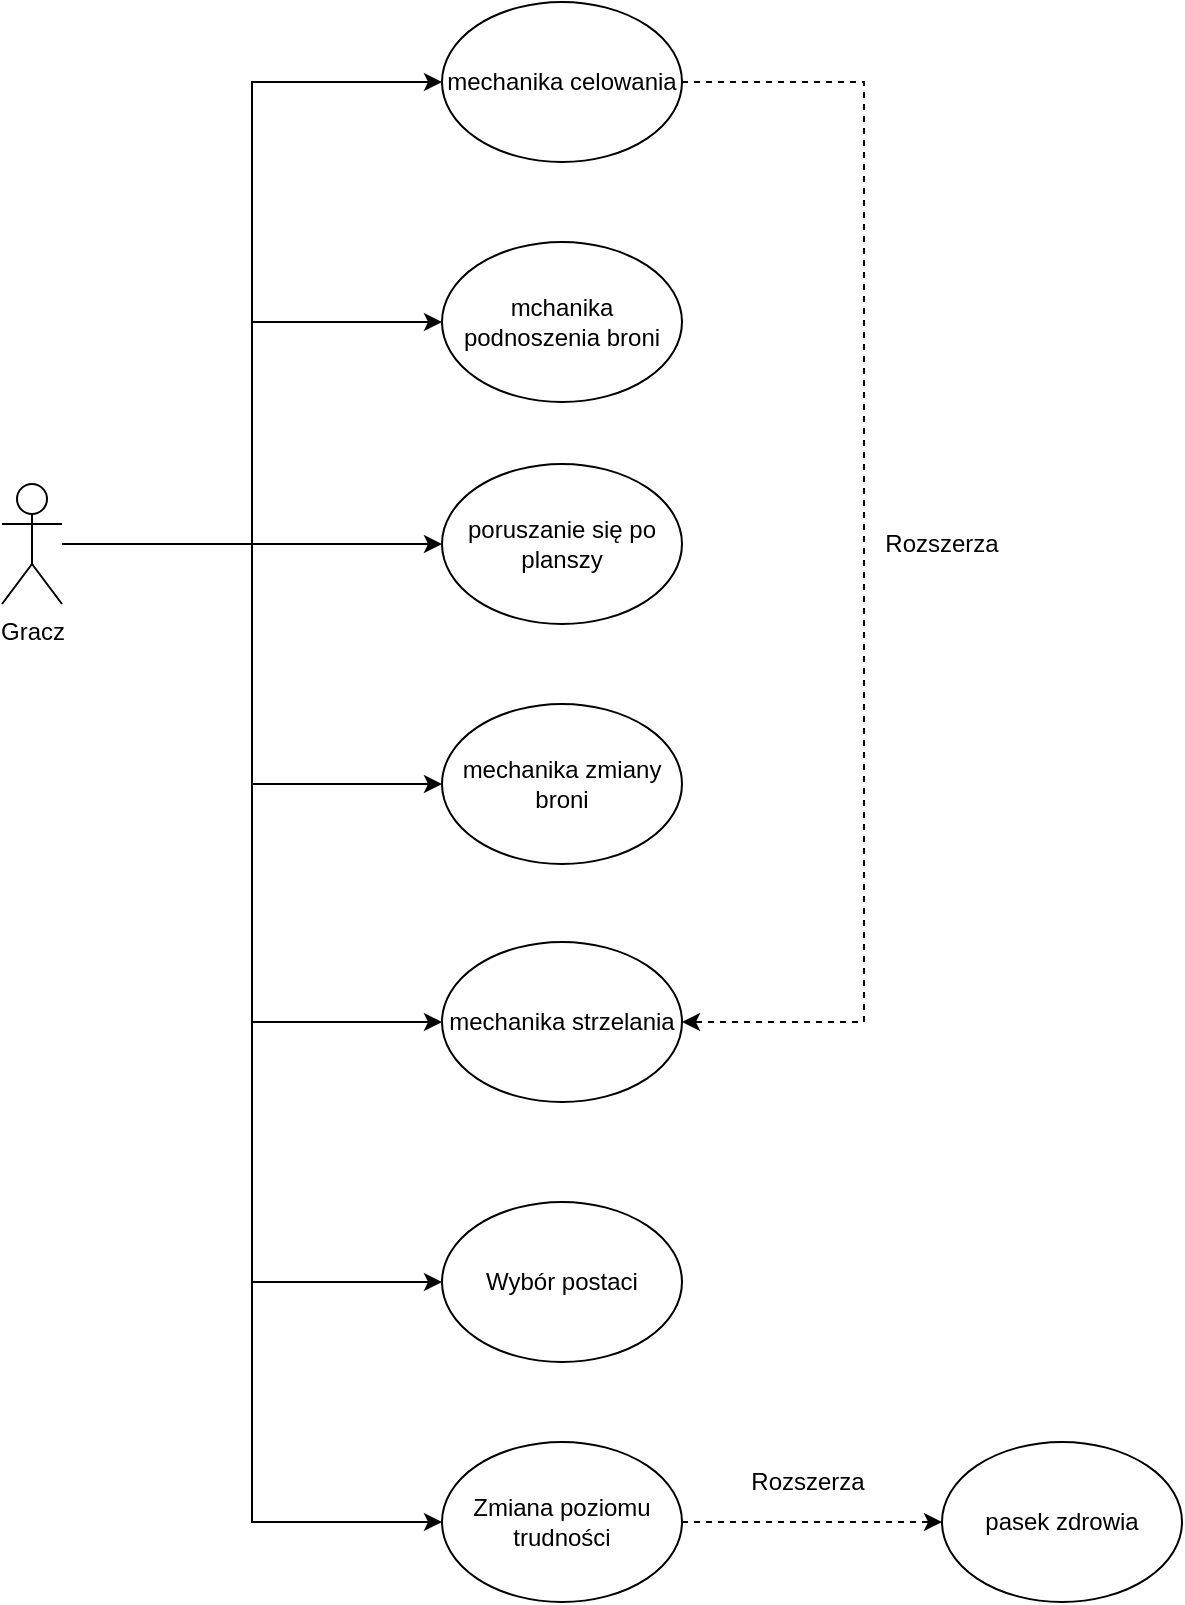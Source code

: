 <mxfile version="12.4.2" type="github" pages="1">
  <diagram name="Page-1" id="e7e014a7-5840-1c2e-5031-d8a46d1fe8dd">
    <mxGraphModel dx="1673" dy="934" grid="1" gridSize="10" guides="1" tooltips="1" connect="1" arrows="1" fold="1" page="1" pageScale="1" pageWidth="1169" pageHeight="826" background="#ffffff" math="0" shadow="0">
      <root>
        <mxCell id="0"/>
        <mxCell id="1" parent="0"/>
        <mxCell id="Lym0A1ep3J3aAwB5jnxL-77" style="edgeStyle=orthogonalEdgeStyle;rounded=0;orthogonalLoop=1;jettySize=auto;html=1;entryX=0;entryY=0.5;entryDx=0;entryDy=0;" edge="1" parent="1" source="Lym0A1ep3J3aAwB5jnxL-41" target="Lym0A1ep3J3aAwB5jnxL-66">
          <mxGeometry relative="1" as="geometry"/>
        </mxCell>
        <mxCell id="Lym0A1ep3J3aAwB5jnxL-78" style="edgeStyle=orthogonalEdgeStyle;rounded=0;orthogonalLoop=1;jettySize=auto;html=1;entryX=0;entryY=0.5;entryDx=0;entryDy=0;" edge="1" parent="1" source="Lym0A1ep3J3aAwB5jnxL-41" target="Lym0A1ep3J3aAwB5jnxL-67">
          <mxGeometry relative="1" as="geometry"/>
        </mxCell>
        <mxCell id="Lym0A1ep3J3aAwB5jnxL-79" style="edgeStyle=orthogonalEdgeStyle;rounded=0;orthogonalLoop=1;jettySize=auto;html=1;entryX=0;entryY=0.5;entryDx=0;entryDy=0;" edge="1" parent="1" source="Lym0A1ep3J3aAwB5jnxL-41" target="Lym0A1ep3J3aAwB5jnxL-49">
          <mxGeometry relative="1" as="geometry"/>
        </mxCell>
        <mxCell id="Lym0A1ep3J3aAwB5jnxL-80" style="edgeStyle=orthogonalEdgeStyle;rounded=0;orthogonalLoop=1;jettySize=auto;html=1;entryX=0;entryY=0.5;entryDx=0;entryDy=0;" edge="1" parent="1" source="Lym0A1ep3J3aAwB5jnxL-41" target="Lym0A1ep3J3aAwB5jnxL-68">
          <mxGeometry relative="1" as="geometry"/>
        </mxCell>
        <mxCell id="Lym0A1ep3J3aAwB5jnxL-81" style="edgeStyle=orthogonalEdgeStyle;rounded=0;orthogonalLoop=1;jettySize=auto;html=1;entryX=0;entryY=0.5;entryDx=0;entryDy=0;" edge="1" parent="1" source="Lym0A1ep3J3aAwB5jnxL-41" target="Lym0A1ep3J3aAwB5jnxL-69">
          <mxGeometry relative="1" as="geometry"/>
        </mxCell>
        <mxCell id="Lym0A1ep3J3aAwB5jnxL-82" style="edgeStyle=orthogonalEdgeStyle;rounded=0;orthogonalLoop=1;jettySize=auto;html=1;entryX=0;entryY=0.5;entryDx=0;entryDy=0;" edge="1" parent="1" source="Lym0A1ep3J3aAwB5jnxL-41" target="Lym0A1ep3J3aAwB5jnxL-60">
          <mxGeometry relative="1" as="geometry"/>
        </mxCell>
        <mxCell id="Lym0A1ep3J3aAwB5jnxL-83" style="edgeStyle=orthogonalEdgeStyle;rounded=0;orthogonalLoop=1;jettySize=auto;html=1;entryX=0;entryY=0.5;entryDx=0;entryDy=0;" edge="1" parent="1" source="Lym0A1ep3J3aAwB5jnxL-41" target="Lym0A1ep3J3aAwB5jnxL-61">
          <mxGeometry relative="1" as="geometry"/>
        </mxCell>
        <mxCell id="Lym0A1ep3J3aAwB5jnxL-41" value="Gracz" style="shape=umlActor;verticalLabelPosition=bottom;labelBackgroundColor=#ffffff;verticalAlign=top;html=1;outlineConnect=0;" vertex="1" parent="1">
          <mxGeometry x="180" y="361" width="30" height="60" as="geometry"/>
        </mxCell>
        <mxCell id="Lym0A1ep3J3aAwB5jnxL-49" value="poruszanie się po planszy" style="ellipse;whiteSpace=wrap;html=1;" vertex="1" parent="1">
          <mxGeometry x="400" y="351" width="120" height="80" as="geometry"/>
        </mxCell>
        <mxCell id="Lym0A1ep3J3aAwB5jnxL-60" value="Wybór postaci" style="ellipse;whiteSpace=wrap;html=1;" vertex="1" parent="1">
          <mxGeometry x="400.0" y="720" width="120" height="80" as="geometry"/>
        </mxCell>
        <mxCell id="Lym0A1ep3J3aAwB5jnxL-86" style="edgeStyle=orthogonalEdgeStyle;rounded=0;orthogonalLoop=1;jettySize=auto;html=1;exitX=1;exitY=0.5;exitDx=0;exitDy=0;entryX=0;entryY=0.5;entryDx=0;entryDy=0;dashed=1;" edge="1" parent="1" source="Lym0A1ep3J3aAwB5jnxL-61" target="Lym0A1ep3J3aAwB5jnxL-85">
          <mxGeometry relative="1" as="geometry"/>
        </mxCell>
        <mxCell id="Lym0A1ep3J3aAwB5jnxL-61" value="Zmiana poziomu trudności" style="ellipse;whiteSpace=wrap;html=1;" vertex="1" parent="1">
          <mxGeometry x="400.0" y="840" width="120" height="80" as="geometry"/>
        </mxCell>
        <mxCell id="Lym0A1ep3J3aAwB5jnxL-76" style="edgeStyle=orthogonalEdgeStyle;rounded=0;orthogonalLoop=1;jettySize=auto;html=1;exitX=1;exitY=0.5;exitDx=0;exitDy=0;entryX=1;entryY=0.5;entryDx=0;entryDy=0;dashed=1;" edge="1" parent="1" source="Lym0A1ep3J3aAwB5jnxL-66" target="Lym0A1ep3J3aAwB5jnxL-69">
          <mxGeometry relative="1" as="geometry">
            <Array as="points">
              <mxPoint x="611" y="160"/>
              <mxPoint x="611" y="630"/>
            </Array>
          </mxGeometry>
        </mxCell>
        <mxCell id="Lym0A1ep3J3aAwB5jnxL-66" value="mechanika celowania" style="ellipse;whiteSpace=wrap;html=1;" vertex="1" parent="1">
          <mxGeometry x="400" y="120" width="120" height="80" as="geometry"/>
        </mxCell>
        <mxCell id="Lym0A1ep3J3aAwB5jnxL-67" value="mchanika podnoszenia broni" style="ellipse;whiteSpace=wrap;html=1;" vertex="1" parent="1">
          <mxGeometry x="400" y="240" width="120" height="80" as="geometry"/>
        </mxCell>
        <mxCell id="Lym0A1ep3J3aAwB5jnxL-68" value="mechanika zmiany broni" style="ellipse;whiteSpace=wrap;html=1;" vertex="1" parent="1">
          <mxGeometry x="400.0" y="471" width="120" height="80" as="geometry"/>
        </mxCell>
        <mxCell id="Lym0A1ep3J3aAwB5jnxL-69" value="mechanika strzelania" style="ellipse;whiteSpace=wrap;html=1;" vertex="1" parent="1">
          <mxGeometry x="400.0" y="590" width="120" height="80" as="geometry"/>
        </mxCell>
        <mxCell id="Lym0A1ep3J3aAwB5jnxL-84" value="Rozszerza" style="text;html=1;strokeColor=none;fillColor=none;align=center;verticalAlign=middle;whiteSpace=wrap;rounded=0;" vertex="1" parent="1">
          <mxGeometry x="630" y="381" width="40" height="20" as="geometry"/>
        </mxCell>
        <mxCell id="Lym0A1ep3J3aAwB5jnxL-85" value="pasek zdrowia" style="ellipse;whiteSpace=wrap;html=1;" vertex="1" parent="1">
          <mxGeometry x="650" y="840" width="120" height="80" as="geometry"/>
        </mxCell>
        <mxCell id="Lym0A1ep3J3aAwB5jnxL-87" value="Rozszerza" style="text;html=1;strokeColor=none;fillColor=none;align=center;verticalAlign=middle;whiteSpace=wrap;rounded=0;" vertex="1" parent="1">
          <mxGeometry x="563.47" y="850" width="40" height="20" as="geometry"/>
        </mxCell>
      </root>
    </mxGraphModel>
  </diagram>
</mxfile>
